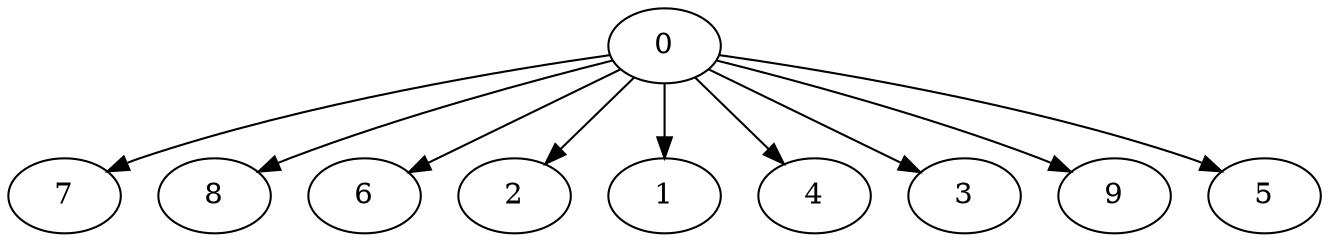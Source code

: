 digraph "Fork_Nodes_10_CCR_1.04_WeightType_Random" {
	graph ["Duplicate states"=0,
		GraphType=Fork,
		"Max states in OPEN"=0,
		Modes="120000ms; topo-ordered tasks, ; Pruning: task equivalence, fixed order ready list, ; F-value: ; Optimisation: best schedule length (\
SL) optimisation on equal, ",
		NumberOfTasks=10,
		"Pruned using list schedule length"=31,
		"States removed from OPEN"=0,
		TargetSystem="Homogeneous-6",
		"Time to schedule (ms)"=80,
		"Total idle time"=68,
		"Total schedule length"=27,
		"Total sequential time"=70,
		"Total states created"=75
	];
	0	["Finish time"=8,
		Processor=0,
		"Start time"=0,
		Weight=8];
	7	["Finish time"=26,
		Processor=1,
		"Start time"=16,
		Weight=10];
	0 -> 7	[Weight=8];
	8	["Finish time"=27,
		Processor=2,
		"Start time"=17,
		Weight=10];
	0 -> 8	[Weight=9];
	6	["Finish time"=22,
		Processor=3,
		"Start time"=13,
		Weight=9];
	0 -> 6	[Weight=5];
	2	["Finish time"=16,
		Processor=0,
		"Start time"=8,
		Weight=8];
	0 -> 2	[Weight=13];
	1	["Finish time"=23,
		Processor=0,
		"Start time"=16,
		Weight=7];
	0 -> 1	[Weight=13];
	4	["Finish time"=19,
		Processor=4,
		"Start time"=12,
		Weight=7];
	0 -> 4	[Weight=4];
	3	["Finish time"=17,
		Processor=5,
		"Start time"=12,
		Weight=5];
	0 -> 3	[Weight=4];
	9	["Finish time"=27,
		Processor=0,
		"Start time"=23,
		Weight=4];
	0 -> 9	[Weight=13];
	5	["Finish time"=14,
		Processor=1,
		"Start time"=12,
		Weight=2];
	0 -> 5	[Weight=4];
}
